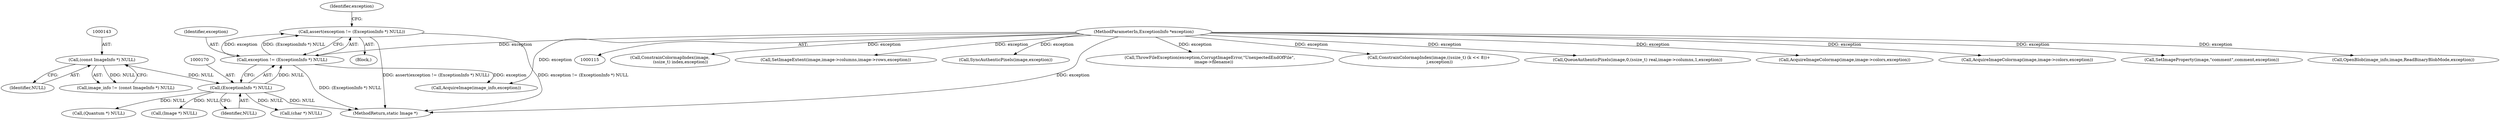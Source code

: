 digraph "0_ImageMagick_4f68e9661518463fca523c9726bb5d940a2aa6d8@API" {
"1000166" [label="(Call,assert(exception != (ExceptionInfo *) NULL))"];
"1000167" [label="(Call,exception != (ExceptionInfo *) NULL)"];
"1000117" [label="(MethodParameterIn,ExceptionInfo *exception)"];
"1000169" [label="(Call,(ExceptionInfo *) NULL)"];
"1000142" [label="(Call,(const ImageInfo *) NULL)"];
"1000168" [label="(Identifier,exception)"];
"1000200" [label="(Call,(Image *) NULL)"];
"1000118" [label="(Block,)"];
"1000166" [label="(Call,assert(exception != (ExceptionInfo *) NULL))"];
"1001191" [label="(Call,ConstrainColormapIndex(image,\n                (ssize_t) index,exception))"];
"1000712" [label="(Call,SetImageExtent(image,image->columns,image->rows,exception))"];
"1001537" [label="(Call,SyncAuthenticPixels(image,exception))"];
"1000640" [label="(Call,(char *) NULL)"];
"1000142" [label="(Call,(const ImageInfo *) NULL)"];
"1000140" [label="(Call,image_info != (const ImageInfo *) NULL)"];
"1000171" [label="(Identifier,NULL)"];
"1001586" [label="(MethodReturn,static Image *)"];
"1001572" [label="(Call,ThrowFileException(exception,CorruptImageError,\"UnexpectedEndOfFile\",\n      image->filename))"];
"1001343" [label="(Call,ConstrainColormapIndex(image,((ssize_t) (k << 8))+\n                j,exception))"];
"1001065" [label="(Call,QueueAuthenticPixels(image,0,(ssize_t) real,image->columns,1,exception))"];
"1000144" [label="(Identifier,NULL)"];
"1001079" [label="(Call,(Quantum *) NULL)"];
"1000117" [label="(MethodParameterIn,ExceptionInfo *exception)"];
"1000175" [label="(Identifier,exception)"];
"1000180" [label="(Call,AcquireImage(image_info,exception))"];
"1000612" [label="(Call,AcquireImageColormap(image,image->colors,exception))"];
"1000767" [label="(Call,AcquireImageColormap(image,image->colors,exception))"];
"1000688" [label="(Call,SetImageProperty(image,\"comment\",comment,exception))"];
"1000167" [label="(Call,exception != (ExceptionInfo *) NULL)"];
"1000185" [label="(Call,OpenBlob(image_info,image,ReadBinaryBlobMode,exception))"];
"1000169" [label="(Call,(ExceptionInfo *) NULL)"];
"1000166" -> "1000118"  [label="AST: "];
"1000166" -> "1000167"  [label="CFG: "];
"1000167" -> "1000166"  [label="AST: "];
"1000175" -> "1000166"  [label="CFG: "];
"1000166" -> "1001586"  [label="DDG: assert(exception != (ExceptionInfo *) NULL)"];
"1000166" -> "1001586"  [label="DDG: exception != (ExceptionInfo *) NULL"];
"1000167" -> "1000166"  [label="DDG: exception"];
"1000167" -> "1000166"  [label="DDG: (ExceptionInfo *) NULL"];
"1000167" -> "1000169"  [label="CFG: "];
"1000168" -> "1000167"  [label="AST: "];
"1000169" -> "1000167"  [label="AST: "];
"1000167" -> "1001586"  [label="DDG: (ExceptionInfo *) NULL"];
"1000117" -> "1000167"  [label="DDG: exception"];
"1000169" -> "1000167"  [label="DDG: NULL"];
"1000167" -> "1000180"  [label="DDG: exception"];
"1000117" -> "1000115"  [label="AST: "];
"1000117" -> "1001586"  [label="DDG: exception"];
"1000117" -> "1000180"  [label="DDG: exception"];
"1000117" -> "1000185"  [label="DDG: exception"];
"1000117" -> "1000612"  [label="DDG: exception"];
"1000117" -> "1000688"  [label="DDG: exception"];
"1000117" -> "1000712"  [label="DDG: exception"];
"1000117" -> "1000767"  [label="DDG: exception"];
"1000117" -> "1001065"  [label="DDG: exception"];
"1000117" -> "1001191"  [label="DDG: exception"];
"1000117" -> "1001343"  [label="DDG: exception"];
"1000117" -> "1001537"  [label="DDG: exception"];
"1000117" -> "1001572"  [label="DDG: exception"];
"1000169" -> "1000171"  [label="CFG: "];
"1000170" -> "1000169"  [label="AST: "];
"1000171" -> "1000169"  [label="AST: "];
"1000169" -> "1001586"  [label="DDG: NULL"];
"1000142" -> "1000169"  [label="DDG: NULL"];
"1000169" -> "1000200"  [label="DDG: NULL"];
"1000169" -> "1000640"  [label="DDG: NULL"];
"1000169" -> "1001079"  [label="DDG: NULL"];
"1000142" -> "1000140"  [label="AST: "];
"1000142" -> "1000144"  [label="CFG: "];
"1000143" -> "1000142"  [label="AST: "];
"1000144" -> "1000142"  [label="AST: "];
"1000140" -> "1000142"  [label="CFG: "];
"1000142" -> "1000140"  [label="DDG: NULL"];
}
